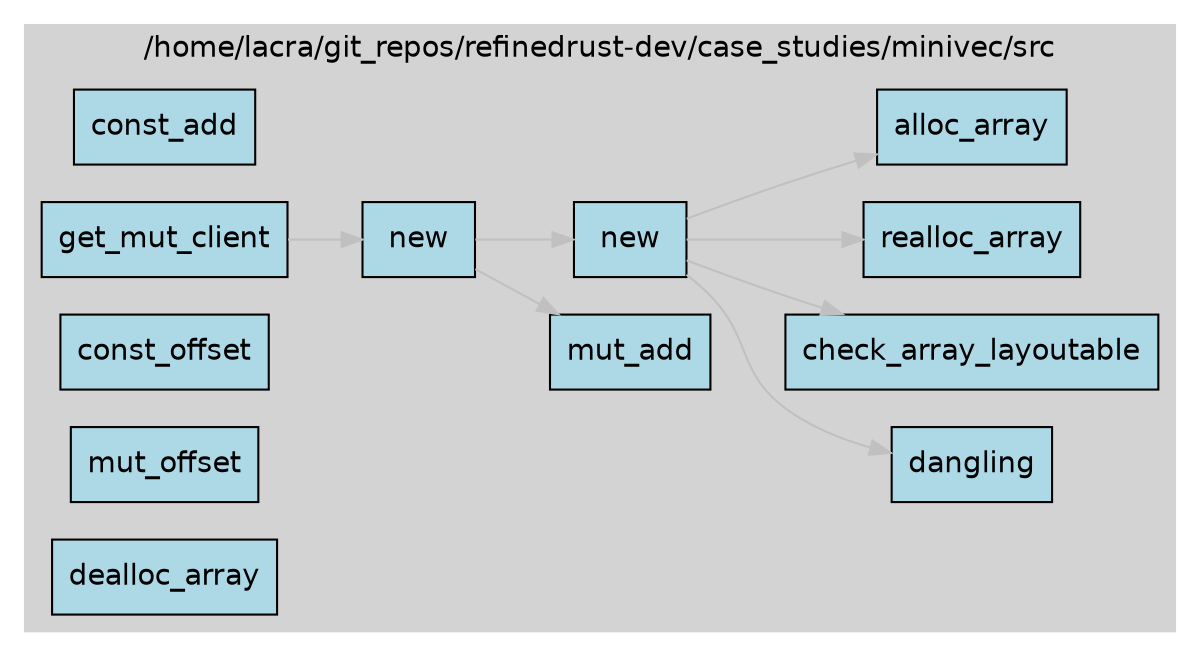 digraph call_graph {
  rankdir=LR;
  node [shape=box, style=filled, fillcolor=lightblue, fontname=Helvetica];
  edge [color=gray];

  subgraph cluster_0 {
    label = "/home/lacra/git_repos/refinedrust-dev/case_studies/minivec/src";
    style=filled;
    color=lightgrey;
    fontname=Helvetica;
    "rust-analyzer cargo minivec 0.1.0 rrptr/dangling()." [label="dangling", tooltip="    pub fn dangling<T>() -> *mut T {         NonNull::dangling().as_ptr()     }"]
    "rust-analyzer cargo minivec 0.1.0 rrptr/const_add()." [label="const_add", tooltip="    pub unsafe fn const_add<T>(ptr: *const T, count: usize) -> *const T  {         ptr.add(count)     }"]
    "rust-analyzer cargo minivec 0.1.0 client/get_mut_client()." [label="get_mut_client", tooltip="fn get_mut_client()  {      // We have desugared this, as the macro uses parts of Rust our frontend does not support yet.     //let mut x = vec![100, 200, 300];     let mut x = Vec::new();     x.push(..."]
    "rust-analyzer cargo minivec 0.1.0 impl#[`Vec<T>`]new()." [label="new", tooltip="    pub fn new() -> Self  {         Vec {             buf: RawVec::new(),             len: 0,         }     }"]
    "rust-analyzer cargo minivec 0.1.0 rralloc/check_array_layoutable()." [label="check_array_layoutable", tooltip="    pub fn check_array_layoutable<T>(len: usize) -> bool  {         let layout = Layout::array::<T>(len);         layout.is_ok()     }"]
    "rust-analyzer cargo minivec 0.1.0 rrptr/const_offset()." [label="const_offset", tooltip="    pub unsafe fn const_offset<T>(ptr: *const T, count: isize) -> *const T  {         ptr.offset(count)     }"]
    "rust-analyzer cargo minivec 0.1.0 rralloc/realloc_array()." [label="realloc_array", tooltip="    pub unsafe fn realloc_array<T>(old_len: usize, ptr: *mut T, new_len: usize) -> *mut T  {         assert!(new_len > 0);         // fine: checks that size is ≤ MaxInt isize         let old_layout ..."]
    "rust-analyzer cargo minivec 0.1.0 rrptr/mut_offset()." [label="mut_offset", tooltip="    pub unsafe fn mut_offset<T>(ptr: *mut T, count: isize) -> *mut T  {         ptr.offset(count)     }"]
    "rust-analyzer cargo minivec 0.1.0 rrptr/mut_add()." [label="mut_add", tooltip="    pub unsafe fn mut_add<T>(ptr: *mut T, count: usize) -> *mut T  {         ptr.add(count)     }"]
    "rust-analyzer cargo minivec 0.1.0 impl#[`RawVec<T>`]new()." [label="new", tooltip="    pub fn new() -> Self  {         // !0 is usize::MAX. This branch should be stripped at compile time.         let cap = if mem::size_of::<T>() == 0 { !0 } else { 0 };          // `NonNull::dangling..."]
    "rust-analyzer cargo minivec 0.1.0 rralloc/alloc_array()." [label="alloc_array", tooltip="    pub unsafe fn alloc_array<T>(len: usize) -> *mut T  {         assert!(len > 0);         // checks that size is ≤ MaxInt isize         let ly = Layout::array::<T>(len).unwrap();          // will ..."]
    "rust-analyzer cargo minivec 0.1.0 rralloc/dealloc_array()." [label="dealloc_array", tooltip="    pub unsafe fn dealloc_array<T>(len: usize, ptr: *mut T)  {         alloc::dealloc(ptr as *mut u8, Layout::array::<T>(len).unwrap());     }"]
  }

  "rust-analyzer cargo minivec 0.1.0 client/get_mut_client()." -> "rust-analyzer cargo minivec 0.1.0 impl#[`Vec<T>`]new()."
  "rust-analyzer cargo minivec 0.1.0 impl#[`Vec<T>`]new()." -> "rust-analyzer cargo minivec 0.1.0 impl#[`RawVec<T>`]new()."
  "rust-analyzer cargo minivec 0.1.0 impl#[`Vec<T>`]new()." -> "rust-analyzer cargo minivec 0.1.0 rrptr/mut_add()."
  "rust-analyzer cargo minivec 0.1.0 impl#[`RawVec<T>`]new()." -> "rust-analyzer cargo minivec 0.1.0 rralloc/alloc_array()."
  "rust-analyzer cargo minivec 0.1.0 impl#[`RawVec<T>`]new()." -> "rust-analyzer cargo minivec 0.1.0 rralloc/realloc_array()."
  "rust-analyzer cargo minivec 0.1.0 impl#[`RawVec<T>`]new()." -> "rust-analyzer cargo minivec 0.1.0 rralloc/check_array_layoutable()."
  "rust-analyzer cargo minivec 0.1.0 impl#[`RawVec<T>`]new()." -> "rust-analyzer cargo minivec 0.1.0 rrptr/dangling()."
}
